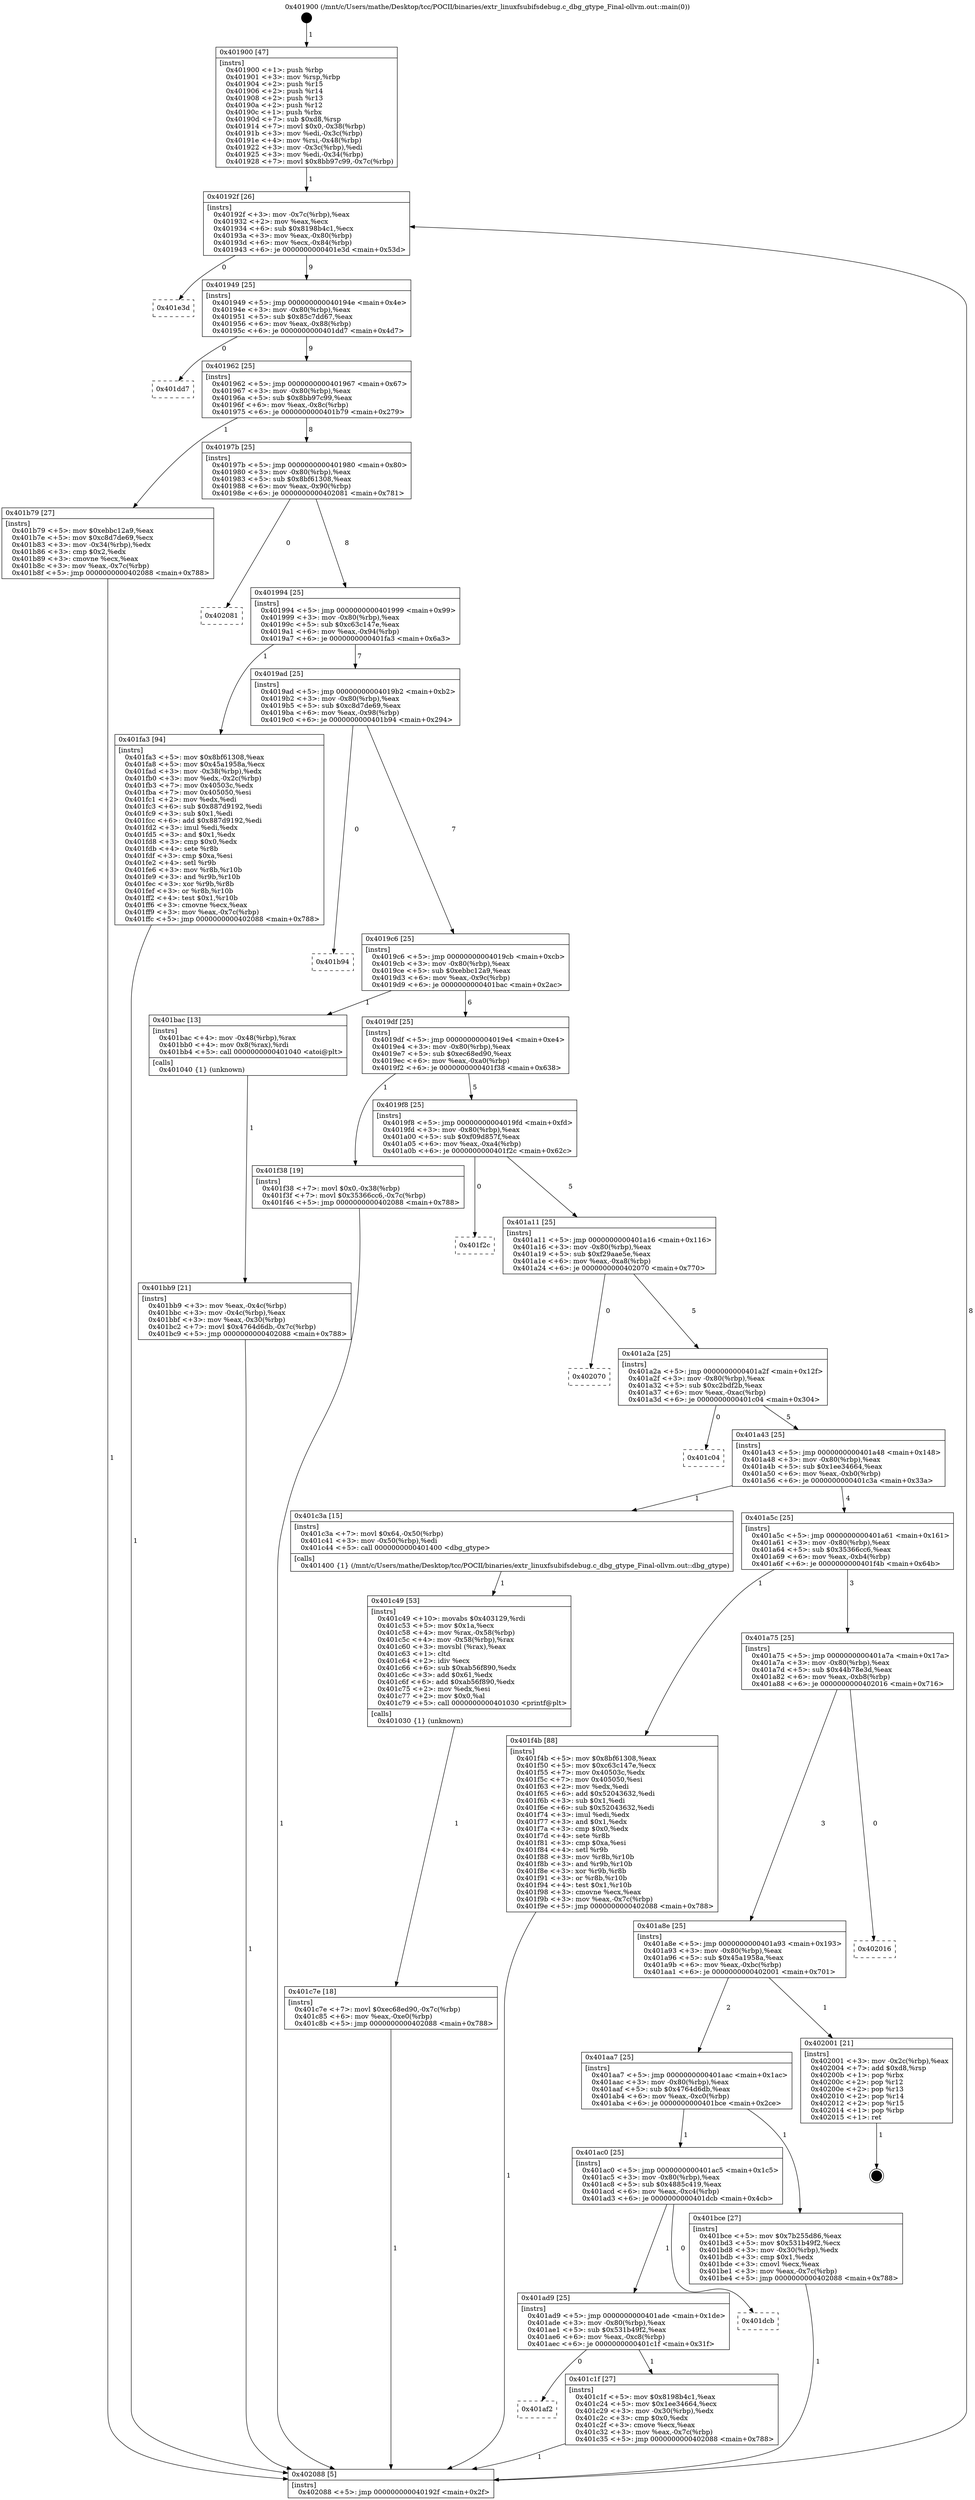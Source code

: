 digraph "0x401900" {
  label = "0x401900 (/mnt/c/Users/mathe/Desktop/tcc/POCII/binaries/extr_linuxfsubifsdebug.c_dbg_gtype_Final-ollvm.out::main(0))"
  labelloc = "t"
  node[shape=record]

  Entry [label="",width=0.3,height=0.3,shape=circle,fillcolor=black,style=filled]
  "0x40192f" [label="{
     0x40192f [26]\l
     | [instrs]\l
     &nbsp;&nbsp;0x40192f \<+3\>: mov -0x7c(%rbp),%eax\l
     &nbsp;&nbsp;0x401932 \<+2\>: mov %eax,%ecx\l
     &nbsp;&nbsp;0x401934 \<+6\>: sub $0x8198b4c1,%ecx\l
     &nbsp;&nbsp;0x40193a \<+3\>: mov %eax,-0x80(%rbp)\l
     &nbsp;&nbsp;0x40193d \<+6\>: mov %ecx,-0x84(%rbp)\l
     &nbsp;&nbsp;0x401943 \<+6\>: je 0000000000401e3d \<main+0x53d\>\l
  }"]
  "0x401e3d" [label="{
     0x401e3d\l
  }", style=dashed]
  "0x401949" [label="{
     0x401949 [25]\l
     | [instrs]\l
     &nbsp;&nbsp;0x401949 \<+5\>: jmp 000000000040194e \<main+0x4e\>\l
     &nbsp;&nbsp;0x40194e \<+3\>: mov -0x80(%rbp),%eax\l
     &nbsp;&nbsp;0x401951 \<+5\>: sub $0x85c7dd67,%eax\l
     &nbsp;&nbsp;0x401956 \<+6\>: mov %eax,-0x88(%rbp)\l
     &nbsp;&nbsp;0x40195c \<+6\>: je 0000000000401dd7 \<main+0x4d7\>\l
  }"]
  Exit [label="",width=0.3,height=0.3,shape=circle,fillcolor=black,style=filled,peripheries=2]
  "0x401dd7" [label="{
     0x401dd7\l
  }", style=dashed]
  "0x401962" [label="{
     0x401962 [25]\l
     | [instrs]\l
     &nbsp;&nbsp;0x401962 \<+5\>: jmp 0000000000401967 \<main+0x67\>\l
     &nbsp;&nbsp;0x401967 \<+3\>: mov -0x80(%rbp),%eax\l
     &nbsp;&nbsp;0x40196a \<+5\>: sub $0x8bb97c99,%eax\l
     &nbsp;&nbsp;0x40196f \<+6\>: mov %eax,-0x8c(%rbp)\l
     &nbsp;&nbsp;0x401975 \<+6\>: je 0000000000401b79 \<main+0x279\>\l
  }"]
  "0x401c7e" [label="{
     0x401c7e [18]\l
     | [instrs]\l
     &nbsp;&nbsp;0x401c7e \<+7\>: movl $0xec68ed90,-0x7c(%rbp)\l
     &nbsp;&nbsp;0x401c85 \<+6\>: mov %eax,-0xe0(%rbp)\l
     &nbsp;&nbsp;0x401c8b \<+5\>: jmp 0000000000402088 \<main+0x788\>\l
  }"]
  "0x401b79" [label="{
     0x401b79 [27]\l
     | [instrs]\l
     &nbsp;&nbsp;0x401b79 \<+5\>: mov $0xebbc12a9,%eax\l
     &nbsp;&nbsp;0x401b7e \<+5\>: mov $0xc8d7de69,%ecx\l
     &nbsp;&nbsp;0x401b83 \<+3\>: mov -0x34(%rbp),%edx\l
     &nbsp;&nbsp;0x401b86 \<+3\>: cmp $0x2,%edx\l
     &nbsp;&nbsp;0x401b89 \<+3\>: cmovne %ecx,%eax\l
     &nbsp;&nbsp;0x401b8c \<+3\>: mov %eax,-0x7c(%rbp)\l
     &nbsp;&nbsp;0x401b8f \<+5\>: jmp 0000000000402088 \<main+0x788\>\l
  }"]
  "0x40197b" [label="{
     0x40197b [25]\l
     | [instrs]\l
     &nbsp;&nbsp;0x40197b \<+5\>: jmp 0000000000401980 \<main+0x80\>\l
     &nbsp;&nbsp;0x401980 \<+3\>: mov -0x80(%rbp),%eax\l
     &nbsp;&nbsp;0x401983 \<+5\>: sub $0x8bf61308,%eax\l
     &nbsp;&nbsp;0x401988 \<+6\>: mov %eax,-0x90(%rbp)\l
     &nbsp;&nbsp;0x40198e \<+6\>: je 0000000000402081 \<main+0x781\>\l
  }"]
  "0x402088" [label="{
     0x402088 [5]\l
     | [instrs]\l
     &nbsp;&nbsp;0x402088 \<+5\>: jmp 000000000040192f \<main+0x2f\>\l
  }"]
  "0x401900" [label="{
     0x401900 [47]\l
     | [instrs]\l
     &nbsp;&nbsp;0x401900 \<+1\>: push %rbp\l
     &nbsp;&nbsp;0x401901 \<+3\>: mov %rsp,%rbp\l
     &nbsp;&nbsp;0x401904 \<+2\>: push %r15\l
     &nbsp;&nbsp;0x401906 \<+2\>: push %r14\l
     &nbsp;&nbsp;0x401908 \<+2\>: push %r13\l
     &nbsp;&nbsp;0x40190a \<+2\>: push %r12\l
     &nbsp;&nbsp;0x40190c \<+1\>: push %rbx\l
     &nbsp;&nbsp;0x40190d \<+7\>: sub $0xd8,%rsp\l
     &nbsp;&nbsp;0x401914 \<+7\>: movl $0x0,-0x38(%rbp)\l
     &nbsp;&nbsp;0x40191b \<+3\>: mov %edi,-0x3c(%rbp)\l
     &nbsp;&nbsp;0x40191e \<+4\>: mov %rsi,-0x48(%rbp)\l
     &nbsp;&nbsp;0x401922 \<+3\>: mov -0x3c(%rbp),%edi\l
     &nbsp;&nbsp;0x401925 \<+3\>: mov %edi,-0x34(%rbp)\l
     &nbsp;&nbsp;0x401928 \<+7\>: movl $0x8bb97c99,-0x7c(%rbp)\l
  }"]
  "0x401c49" [label="{
     0x401c49 [53]\l
     | [instrs]\l
     &nbsp;&nbsp;0x401c49 \<+10\>: movabs $0x403129,%rdi\l
     &nbsp;&nbsp;0x401c53 \<+5\>: mov $0x1a,%ecx\l
     &nbsp;&nbsp;0x401c58 \<+4\>: mov %rax,-0x58(%rbp)\l
     &nbsp;&nbsp;0x401c5c \<+4\>: mov -0x58(%rbp),%rax\l
     &nbsp;&nbsp;0x401c60 \<+3\>: movsbl (%rax),%eax\l
     &nbsp;&nbsp;0x401c63 \<+1\>: cltd\l
     &nbsp;&nbsp;0x401c64 \<+2\>: idiv %ecx\l
     &nbsp;&nbsp;0x401c66 \<+6\>: sub $0xab56f890,%edx\l
     &nbsp;&nbsp;0x401c6c \<+3\>: add $0x61,%edx\l
     &nbsp;&nbsp;0x401c6f \<+6\>: add $0xab56f890,%edx\l
     &nbsp;&nbsp;0x401c75 \<+2\>: mov %edx,%esi\l
     &nbsp;&nbsp;0x401c77 \<+2\>: mov $0x0,%al\l
     &nbsp;&nbsp;0x401c79 \<+5\>: call 0000000000401030 \<printf@plt\>\l
     | [calls]\l
     &nbsp;&nbsp;0x401030 \{1\} (unknown)\l
  }"]
  "0x402081" [label="{
     0x402081\l
  }", style=dashed]
  "0x401994" [label="{
     0x401994 [25]\l
     | [instrs]\l
     &nbsp;&nbsp;0x401994 \<+5\>: jmp 0000000000401999 \<main+0x99\>\l
     &nbsp;&nbsp;0x401999 \<+3\>: mov -0x80(%rbp),%eax\l
     &nbsp;&nbsp;0x40199c \<+5\>: sub $0xc63c147e,%eax\l
     &nbsp;&nbsp;0x4019a1 \<+6\>: mov %eax,-0x94(%rbp)\l
     &nbsp;&nbsp;0x4019a7 \<+6\>: je 0000000000401fa3 \<main+0x6a3\>\l
  }"]
  "0x401af2" [label="{
     0x401af2\l
  }", style=dashed]
  "0x401fa3" [label="{
     0x401fa3 [94]\l
     | [instrs]\l
     &nbsp;&nbsp;0x401fa3 \<+5\>: mov $0x8bf61308,%eax\l
     &nbsp;&nbsp;0x401fa8 \<+5\>: mov $0x45a1958a,%ecx\l
     &nbsp;&nbsp;0x401fad \<+3\>: mov -0x38(%rbp),%edx\l
     &nbsp;&nbsp;0x401fb0 \<+3\>: mov %edx,-0x2c(%rbp)\l
     &nbsp;&nbsp;0x401fb3 \<+7\>: mov 0x40503c,%edx\l
     &nbsp;&nbsp;0x401fba \<+7\>: mov 0x405050,%esi\l
     &nbsp;&nbsp;0x401fc1 \<+2\>: mov %edx,%edi\l
     &nbsp;&nbsp;0x401fc3 \<+6\>: sub $0x887d9192,%edi\l
     &nbsp;&nbsp;0x401fc9 \<+3\>: sub $0x1,%edi\l
     &nbsp;&nbsp;0x401fcc \<+6\>: add $0x887d9192,%edi\l
     &nbsp;&nbsp;0x401fd2 \<+3\>: imul %edi,%edx\l
     &nbsp;&nbsp;0x401fd5 \<+3\>: and $0x1,%edx\l
     &nbsp;&nbsp;0x401fd8 \<+3\>: cmp $0x0,%edx\l
     &nbsp;&nbsp;0x401fdb \<+4\>: sete %r8b\l
     &nbsp;&nbsp;0x401fdf \<+3\>: cmp $0xa,%esi\l
     &nbsp;&nbsp;0x401fe2 \<+4\>: setl %r9b\l
     &nbsp;&nbsp;0x401fe6 \<+3\>: mov %r8b,%r10b\l
     &nbsp;&nbsp;0x401fe9 \<+3\>: and %r9b,%r10b\l
     &nbsp;&nbsp;0x401fec \<+3\>: xor %r9b,%r8b\l
     &nbsp;&nbsp;0x401fef \<+3\>: or %r8b,%r10b\l
     &nbsp;&nbsp;0x401ff2 \<+4\>: test $0x1,%r10b\l
     &nbsp;&nbsp;0x401ff6 \<+3\>: cmovne %ecx,%eax\l
     &nbsp;&nbsp;0x401ff9 \<+3\>: mov %eax,-0x7c(%rbp)\l
     &nbsp;&nbsp;0x401ffc \<+5\>: jmp 0000000000402088 \<main+0x788\>\l
  }"]
  "0x4019ad" [label="{
     0x4019ad [25]\l
     | [instrs]\l
     &nbsp;&nbsp;0x4019ad \<+5\>: jmp 00000000004019b2 \<main+0xb2\>\l
     &nbsp;&nbsp;0x4019b2 \<+3\>: mov -0x80(%rbp),%eax\l
     &nbsp;&nbsp;0x4019b5 \<+5\>: sub $0xc8d7de69,%eax\l
     &nbsp;&nbsp;0x4019ba \<+6\>: mov %eax,-0x98(%rbp)\l
     &nbsp;&nbsp;0x4019c0 \<+6\>: je 0000000000401b94 \<main+0x294\>\l
  }"]
  "0x401c1f" [label="{
     0x401c1f [27]\l
     | [instrs]\l
     &nbsp;&nbsp;0x401c1f \<+5\>: mov $0x8198b4c1,%eax\l
     &nbsp;&nbsp;0x401c24 \<+5\>: mov $0x1ee34664,%ecx\l
     &nbsp;&nbsp;0x401c29 \<+3\>: mov -0x30(%rbp),%edx\l
     &nbsp;&nbsp;0x401c2c \<+3\>: cmp $0x0,%edx\l
     &nbsp;&nbsp;0x401c2f \<+3\>: cmove %ecx,%eax\l
     &nbsp;&nbsp;0x401c32 \<+3\>: mov %eax,-0x7c(%rbp)\l
     &nbsp;&nbsp;0x401c35 \<+5\>: jmp 0000000000402088 \<main+0x788\>\l
  }"]
  "0x401b94" [label="{
     0x401b94\l
  }", style=dashed]
  "0x4019c6" [label="{
     0x4019c6 [25]\l
     | [instrs]\l
     &nbsp;&nbsp;0x4019c6 \<+5\>: jmp 00000000004019cb \<main+0xcb\>\l
     &nbsp;&nbsp;0x4019cb \<+3\>: mov -0x80(%rbp),%eax\l
     &nbsp;&nbsp;0x4019ce \<+5\>: sub $0xebbc12a9,%eax\l
     &nbsp;&nbsp;0x4019d3 \<+6\>: mov %eax,-0x9c(%rbp)\l
     &nbsp;&nbsp;0x4019d9 \<+6\>: je 0000000000401bac \<main+0x2ac\>\l
  }"]
  "0x401ad9" [label="{
     0x401ad9 [25]\l
     | [instrs]\l
     &nbsp;&nbsp;0x401ad9 \<+5\>: jmp 0000000000401ade \<main+0x1de\>\l
     &nbsp;&nbsp;0x401ade \<+3\>: mov -0x80(%rbp),%eax\l
     &nbsp;&nbsp;0x401ae1 \<+5\>: sub $0x531b49f2,%eax\l
     &nbsp;&nbsp;0x401ae6 \<+6\>: mov %eax,-0xc8(%rbp)\l
     &nbsp;&nbsp;0x401aec \<+6\>: je 0000000000401c1f \<main+0x31f\>\l
  }"]
  "0x401bac" [label="{
     0x401bac [13]\l
     | [instrs]\l
     &nbsp;&nbsp;0x401bac \<+4\>: mov -0x48(%rbp),%rax\l
     &nbsp;&nbsp;0x401bb0 \<+4\>: mov 0x8(%rax),%rdi\l
     &nbsp;&nbsp;0x401bb4 \<+5\>: call 0000000000401040 \<atoi@plt\>\l
     | [calls]\l
     &nbsp;&nbsp;0x401040 \{1\} (unknown)\l
  }"]
  "0x4019df" [label="{
     0x4019df [25]\l
     | [instrs]\l
     &nbsp;&nbsp;0x4019df \<+5\>: jmp 00000000004019e4 \<main+0xe4\>\l
     &nbsp;&nbsp;0x4019e4 \<+3\>: mov -0x80(%rbp),%eax\l
     &nbsp;&nbsp;0x4019e7 \<+5\>: sub $0xec68ed90,%eax\l
     &nbsp;&nbsp;0x4019ec \<+6\>: mov %eax,-0xa0(%rbp)\l
     &nbsp;&nbsp;0x4019f2 \<+6\>: je 0000000000401f38 \<main+0x638\>\l
  }"]
  "0x401bb9" [label="{
     0x401bb9 [21]\l
     | [instrs]\l
     &nbsp;&nbsp;0x401bb9 \<+3\>: mov %eax,-0x4c(%rbp)\l
     &nbsp;&nbsp;0x401bbc \<+3\>: mov -0x4c(%rbp),%eax\l
     &nbsp;&nbsp;0x401bbf \<+3\>: mov %eax,-0x30(%rbp)\l
     &nbsp;&nbsp;0x401bc2 \<+7\>: movl $0x4764d6db,-0x7c(%rbp)\l
     &nbsp;&nbsp;0x401bc9 \<+5\>: jmp 0000000000402088 \<main+0x788\>\l
  }"]
  "0x401dcb" [label="{
     0x401dcb\l
  }", style=dashed]
  "0x401f38" [label="{
     0x401f38 [19]\l
     | [instrs]\l
     &nbsp;&nbsp;0x401f38 \<+7\>: movl $0x0,-0x38(%rbp)\l
     &nbsp;&nbsp;0x401f3f \<+7\>: movl $0x35366cc6,-0x7c(%rbp)\l
     &nbsp;&nbsp;0x401f46 \<+5\>: jmp 0000000000402088 \<main+0x788\>\l
  }"]
  "0x4019f8" [label="{
     0x4019f8 [25]\l
     | [instrs]\l
     &nbsp;&nbsp;0x4019f8 \<+5\>: jmp 00000000004019fd \<main+0xfd\>\l
     &nbsp;&nbsp;0x4019fd \<+3\>: mov -0x80(%rbp),%eax\l
     &nbsp;&nbsp;0x401a00 \<+5\>: sub $0xf09d857f,%eax\l
     &nbsp;&nbsp;0x401a05 \<+6\>: mov %eax,-0xa4(%rbp)\l
     &nbsp;&nbsp;0x401a0b \<+6\>: je 0000000000401f2c \<main+0x62c\>\l
  }"]
  "0x401ac0" [label="{
     0x401ac0 [25]\l
     | [instrs]\l
     &nbsp;&nbsp;0x401ac0 \<+5\>: jmp 0000000000401ac5 \<main+0x1c5\>\l
     &nbsp;&nbsp;0x401ac5 \<+3\>: mov -0x80(%rbp),%eax\l
     &nbsp;&nbsp;0x401ac8 \<+5\>: sub $0x4885c419,%eax\l
     &nbsp;&nbsp;0x401acd \<+6\>: mov %eax,-0xc4(%rbp)\l
     &nbsp;&nbsp;0x401ad3 \<+6\>: je 0000000000401dcb \<main+0x4cb\>\l
  }"]
  "0x401f2c" [label="{
     0x401f2c\l
  }", style=dashed]
  "0x401a11" [label="{
     0x401a11 [25]\l
     | [instrs]\l
     &nbsp;&nbsp;0x401a11 \<+5\>: jmp 0000000000401a16 \<main+0x116\>\l
     &nbsp;&nbsp;0x401a16 \<+3\>: mov -0x80(%rbp),%eax\l
     &nbsp;&nbsp;0x401a19 \<+5\>: sub $0xf29aae5e,%eax\l
     &nbsp;&nbsp;0x401a1e \<+6\>: mov %eax,-0xa8(%rbp)\l
     &nbsp;&nbsp;0x401a24 \<+6\>: je 0000000000402070 \<main+0x770\>\l
  }"]
  "0x401bce" [label="{
     0x401bce [27]\l
     | [instrs]\l
     &nbsp;&nbsp;0x401bce \<+5\>: mov $0x7b255d86,%eax\l
     &nbsp;&nbsp;0x401bd3 \<+5\>: mov $0x531b49f2,%ecx\l
     &nbsp;&nbsp;0x401bd8 \<+3\>: mov -0x30(%rbp),%edx\l
     &nbsp;&nbsp;0x401bdb \<+3\>: cmp $0x1,%edx\l
     &nbsp;&nbsp;0x401bde \<+3\>: cmovl %ecx,%eax\l
     &nbsp;&nbsp;0x401be1 \<+3\>: mov %eax,-0x7c(%rbp)\l
     &nbsp;&nbsp;0x401be4 \<+5\>: jmp 0000000000402088 \<main+0x788\>\l
  }"]
  "0x402070" [label="{
     0x402070\l
  }", style=dashed]
  "0x401a2a" [label="{
     0x401a2a [25]\l
     | [instrs]\l
     &nbsp;&nbsp;0x401a2a \<+5\>: jmp 0000000000401a2f \<main+0x12f\>\l
     &nbsp;&nbsp;0x401a2f \<+3\>: mov -0x80(%rbp),%eax\l
     &nbsp;&nbsp;0x401a32 \<+5\>: sub $0xc2bdf2b,%eax\l
     &nbsp;&nbsp;0x401a37 \<+6\>: mov %eax,-0xac(%rbp)\l
     &nbsp;&nbsp;0x401a3d \<+6\>: je 0000000000401c04 \<main+0x304\>\l
  }"]
  "0x401aa7" [label="{
     0x401aa7 [25]\l
     | [instrs]\l
     &nbsp;&nbsp;0x401aa7 \<+5\>: jmp 0000000000401aac \<main+0x1ac\>\l
     &nbsp;&nbsp;0x401aac \<+3\>: mov -0x80(%rbp),%eax\l
     &nbsp;&nbsp;0x401aaf \<+5\>: sub $0x4764d6db,%eax\l
     &nbsp;&nbsp;0x401ab4 \<+6\>: mov %eax,-0xc0(%rbp)\l
     &nbsp;&nbsp;0x401aba \<+6\>: je 0000000000401bce \<main+0x2ce\>\l
  }"]
  "0x401c04" [label="{
     0x401c04\l
  }", style=dashed]
  "0x401a43" [label="{
     0x401a43 [25]\l
     | [instrs]\l
     &nbsp;&nbsp;0x401a43 \<+5\>: jmp 0000000000401a48 \<main+0x148\>\l
     &nbsp;&nbsp;0x401a48 \<+3\>: mov -0x80(%rbp),%eax\l
     &nbsp;&nbsp;0x401a4b \<+5\>: sub $0x1ee34664,%eax\l
     &nbsp;&nbsp;0x401a50 \<+6\>: mov %eax,-0xb0(%rbp)\l
     &nbsp;&nbsp;0x401a56 \<+6\>: je 0000000000401c3a \<main+0x33a\>\l
  }"]
  "0x402001" [label="{
     0x402001 [21]\l
     | [instrs]\l
     &nbsp;&nbsp;0x402001 \<+3\>: mov -0x2c(%rbp),%eax\l
     &nbsp;&nbsp;0x402004 \<+7\>: add $0xd8,%rsp\l
     &nbsp;&nbsp;0x40200b \<+1\>: pop %rbx\l
     &nbsp;&nbsp;0x40200c \<+2\>: pop %r12\l
     &nbsp;&nbsp;0x40200e \<+2\>: pop %r13\l
     &nbsp;&nbsp;0x402010 \<+2\>: pop %r14\l
     &nbsp;&nbsp;0x402012 \<+2\>: pop %r15\l
     &nbsp;&nbsp;0x402014 \<+1\>: pop %rbp\l
     &nbsp;&nbsp;0x402015 \<+1\>: ret\l
  }"]
  "0x401c3a" [label="{
     0x401c3a [15]\l
     | [instrs]\l
     &nbsp;&nbsp;0x401c3a \<+7\>: movl $0x64,-0x50(%rbp)\l
     &nbsp;&nbsp;0x401c41 \<+3\>: mov -0x50(%rbp),%edi\l
     &nbsp;&nbsp;0x401c44 \<+5\>: call 0000000000401400 \<dbg_gtype\>\l
     | [calls]\l
     &nbsp;&nbsp;0x401400 \{1\} (/mnt/c/Users/mathe/Desktop/tcc/POCII/binaries/extr_linuxfsubifsdebug.c_dbg_gtype_Final-ollvm.out::dbg_gtype)\l
  }"]
  "0x401a5c" [label="{
     0x401a5c [25]\l
     | [instrs]\l
     &nbsp;&nbsp;0x401a5c \<+5\>: jmp 0000000000401a61 \<main+0x161\>\l
     &nbsp;&nbsp;0x401a61 \<+3\>: mov -0x80(%rbp),%eax\l
     &nbsp;&nbsp;0x401a64 \<+5\>: sub $0x35366cc6,%eax\l
     &nbsp;&nbsp;0x401a69 \<+6\>: mov %eax,-0xb4(%rbp)\l
     &nbsp;&nbsp;0x401a6f \<+6\>: je 0000000000401f4b \<main+0x64b\>\l
  }"]
  "0x401a8e" [label="{
     0x401a8e [25]\l
     | [instrs]\l
     &nbsp;&nbsp;0x401a8e \<+5\>: jmp 0000000000401a93 \<main+0x193\>\l
     &nbsp;&nbsp;0x401a93 \<+3\>: mov -0x80(%rbp),%eax\l
     &nbsp;&nbsp;0x401a96 \<+5\>: sub $0x45a1958a,%eax\l
     &nbsp;&nbsp;0x401a9b \<+6\>: mov %eax,-0xbc(%rbp)\l
     &nbsp;&nbsp;0x401aa1 \<+6\>: je 0000000000402001 \<main+0x701\>\l
  }"]
  "0x401f4b" [label="{
     0x401f4b [88]\l
     | [instrs]\l
     &nbsp;&nbsp;0x401f4b \<+5\>: mov $0x8bf61308,%eax\l
     &nbsp;&nbsp;0x401f50 \<+5\>: mov $0xc63c147e,%ecx\l
     &nbsp;&nbsp;0x401f55 \<+7\>: mov 0x40503c,%edx\l
     &nbsp;&nbsp;0x401f5c \<+7\>: mov 0x405050,%esi\l
     &nbsp;&nbsp;0x401f63 \<+2\>: mov %edx,%edi\l
     &nbsp;&nbsp;0x401f65 \<+6\>: add $0x52043632,%edi\l
     &nbsp;&nbsp;0x401f6b \<+3\>: sub $0x1,%edi\l
     &nbsp;&nbsp;0x401f6e \<+6\>: sub $0x52043632,%edi\l
     &nbsp;&nbsp;0x401f74 \<+3\>: imul %edi,%edx\l
     &nbsp;&nbsp;0x401f77 \<+3\>: and $0x1,%edx\l
     &nbsp;&nbsp;0x401f7a \<+3\>: cmp $0x0,%edx\l
     &nbsp;&nbsp;0x401f7d \<+4\>: sete %r8b\l
     &nbsp;&nbsp;0x401f81 \<+3\>: cmp $0xa,%esi\l
     &nbsp;&nbsp;0x401f84 \<+4\>: setl %r9b\l
     &nbsp;&nbsp;0x401f88 \<+3\>: mov %r8b,%r10b\l
     &nbsp;&nbsp;0x401f8b \<+3\>: and %r9b,%r10b\l
     &nbsp;&nbsp;0x401f8e \<+3\>: xor %r9b,%r8b\l
     &nbsp;&nbsp;0x401f91 \<+3\>: or %r8b,%r10b\l
     &nbsp;&nbsp;0x401f94 \<+4\>: test $0x1,%r10b\l
     &nbsp;&nbsp;0x401f98 \<+3\>: cmovne %ecx,%eax\l
     &nbsp;&nbsp;0x401f9b \<+3\>: mov %eax,-0x7c(%rbp)\l
     &nbsp;&nbsp;0x401f9e \<+5\>: jmp 0000000000402088 \<main+0x788\>\l
  }"]
  "0x401a75" [label="{
     0x401a75 [25]\l
     | [instrs]\l
     &nbsp;&nbsp;0x401a75 \<+5\>: jmp 0000000000401a7a \<main+0x17a\>\l
     &nbsp;&nbsp;0x401a7a \<+3\>: mov -0x80(%rbp),%eax\l
     &nbsp;&nbsp;0x401a7d \<+5\>: sub $0x44b78e3d,%eax\l
     &nbsp;&nbsp;0x401a82 \<+6\>: mov %eax,-0xb8(%rbp)\l
     &nbsp;&nbsp;0x401a88 \<+6\>: je 0000000000402016 \<main+0x716\>\l
  }"]
  "0x402016" [label="{
     0x402016\l
  }", style=dashed]
  Entry -> "0x401900" [label=" 1"]
  "0x40192f" -> "0x401e3d" [label=" 0"]
  "0x40192f" -> "0x401949" [label=" 9"]
  "0x402001" -> Exit [label=" 1"]
  "0x401949" -> "0x401dd7" [label=" 0"]
  "0x401949" -> "0x401962" [label=" 9"]
  "0x401fa3" -> "0x402088" [label=" 1"]
  "0x401962" -> "0x401b79" [label=" 1"]
  "0x401962" -> "0x40197b" [label=" 8"]
  "0x401b79" -> "0x402088" [label=" 1"]
  "0x401900" -> "0x40192f" [label=" 1"]
  "0x402088" -> "0x40192f" [label=" 8"]
  "0x401f4b" -> "0x402088" [label=" 1"]
  "0x40197b" -> "0x402081" [label=" 0"]
  "0x40197b" -> "0x401994" [label=" 8"]
  "0x401f38" -> "0x402088" [label=" 1"]
  "0x401994" -> "0x401fa3" [label=" 1"]
  "0x401994" -> "0x4019ad" [label=" 7"]
  "0x401c7e" -> "0x402088" [label=" 1"]
  "0x4019ad" -> "0x401b94" [label=" 0"]
  "0x4019ad" -> "0x4019c6" [label=" 7"]
  "0x401c49" -> "0x401c7e" [label=" 1"]
  "0x4019c6" -> "0x401bac" [label=" 1"]
  "0x4019c6" -> "0x4019df" [label=" 6"]
  "0x401bac" -> "0x401bb9" [label=" 1"]
  "0x401bb9" -> "0x402088" [label=" 1"]
  "0x401c1f" -> "0x402088" [label=" 1"]
  "0x4019df" -> "0x401f38" [label=" 1"]
  "0x4019df" -> "0x4019f8" [label=" 5"]
  "0x401ad9" -> "0x401af2" [label=" 0"]
  "0x4019f8" -> "0x401f2c" [label=" 0"]
  "0x4019f8" -> "0x401a11" [label=" 5"]
  "0x401c3a" -> "0x401c49" [label=" 1"]
  "0x401a11" -> "0x402070" [label=" 0"]
  "0x401a11" -> "0x401a2a" [label=" 5"]
  "0x401ac0" -> "0x401ad9" [label=" 1"]
  "0x401a2a" -> "0x401c04" [label=" 0"]
  "0x401a2a" -> "0x401a43" [label=" 5"]
  "0x401ad9" -> "0x401c1f" [label=" 1"]
  "0x401a43" -> "0x401c3a" [label=" 1"]
  "0x401a43" -> "0x401a5c" [label=" 4"]
  "0x401bce" -> "0x402088" [label=" 1"]
  "0x401a5c" -> "0x401f4b" [label=" 1"]
  "0x401a5c" -> "0x401a75" [label=" 3"]
  "0x401aa7" -> "0x401bce" [label=" 1"]
  "0x401a75" -> "0x402016" [label=" 0"]
  "0x401a75" -> "0x401a8e" [label=" 3"]
  "0x401aa7" -> "0x401ac0" [label=" 1"]
  "0x401a8e" -> "0x402001" [label=" 1"]
  "0x401a8e" -> "0x401aa7" [label=" 2"]
  "0x401ac0" -> "0x401dcb" [label=" 0"]
}

